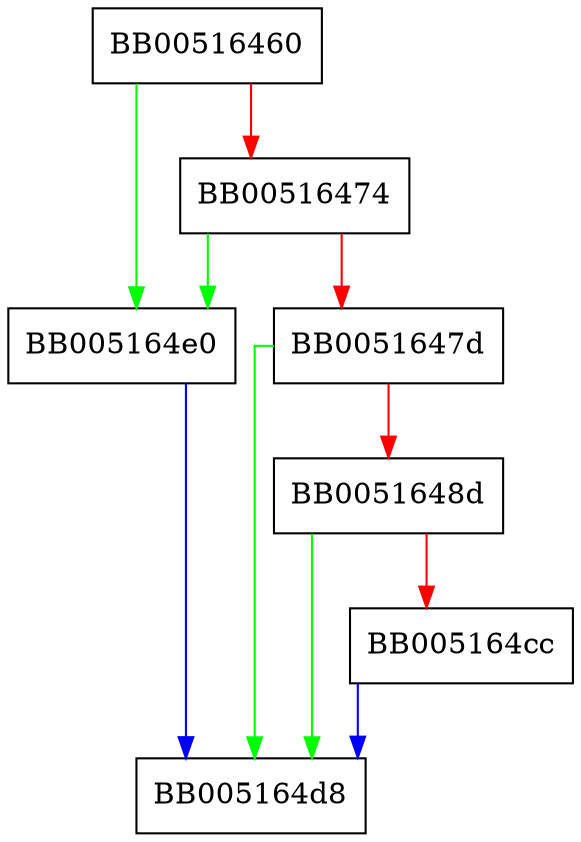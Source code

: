 digraph ASN1_STRING_to_UTF8 {
  node [shape="box"];
  graph [splines=ortho];
  BB00516460 -> BB005164e0 [color="green"];
  BB00516460 -> BB00516474 [color="red"];
  BB00516474 -> BB005164e0 [color="green"];
  BB00516474 -> BB0051647d [color="red"];
  BB0051647d -> BB005164d8 [color="green"];
  BB0051647d -> BB0051648d [color="red"];
  BB0051648d -> BB005164d8 [color="green"];
  BB0051648d -> BB005164cc [color="red"];
  BB005164cc -> BB005164d8 [color="blue"];
  BB005164e0 -> BB005164d8 [color="blue"];
}